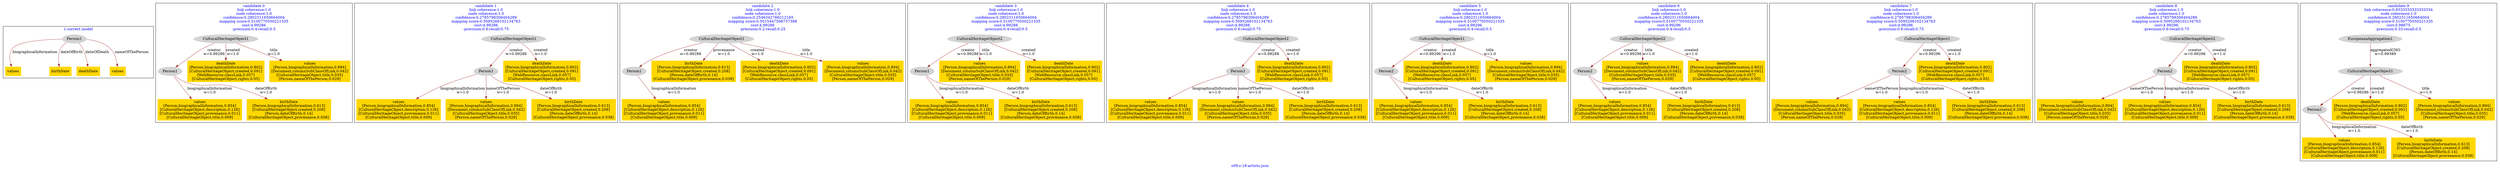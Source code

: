 digraph n0 {
fontcolor="blue"
remincross="true"
label="s09-s-18-artists.json"
subgraph cluster_0 {
label="1-correct model"
n2[style="filled",color="white",fillcolor="lightgray",label="Person1"];
n3[shape="plaintext",style="filled",fillcolor="gold",label="values"];
n4[shape="plaintext",style="filled",fillcolor="gold",label="birthDate"];
n5[shape="plaintext",style="filled",fillcolor="gold",label="deathDate"];
n6[shape="plaintext",style="filled",fillcolor="gold",label="values"];
}
subgraph cluster_1 {
label="candidate 0\nlink coherence:1.0\nnode coherence:1.0\nconfidence:0.2802311650664004\nmapping score:0.5100770550221335\ncost:4.99286\n-precision:0.4-recall:0.5"
n8[style="filled",color="white",fillcolor="lightgray",label="CulturalHeritageObject1"];
n9[style="filled",color="white",fillcolor="lightgray",label="Person1"];
n10[shape="plaintext",style="filled",fillcolor="gold",label="values\n[Person,biographicalInformation,0.854]\n[CulturalHeritageObject,description,0.126]\n[CulturalHeritageObject,provenance,0.011]\n[CulturalHeritageObject,title,0.009]"];
n11[shape="plaintext",style="filled",fillcolor="gold",label="deathDate\n[Person,biographicalInformation,0.802]\n[CulturalHeritageObject,created,0.091]\n[WebResource,classLink,0.057]\n[CulturalHeritageObject,rights,0.05]"];
n12[shape="plaintext",style="filled",fillcolor="gold",label="birthDate\n[Person,biographicalInformation,0.613]\n[CulturalHeritageObject,created,0.208]\n[Person,dateOfBirth,0.14]\n[CulturalHeritageObject,provenance,0.038]"];
n13[shape="plaintext",style="filled",fillcolor="gold",label="values\n[Person,biographicalInformation,0.894]\n[Document,columnSubClassOfLink,0.042]\n[CulturalHeritageObject,title,0.035]\n[Person,nameOfThePerson,0.029]"];
}
subgraph cluster_2 {
label="candidate 1\nlink coherence:1.0\nnode coherence:1.0\nconfidence:0.2785798306404289\nmapping score:0.5095266102134763\ncost:4.99286\n-precision:0.6-recall:0.75"
n15[style="filled",color="white",fillcolor="lightgray",label="CulturalHeritageObject1"];
n16[style="filled",color="white",fillcolor="lightgray",label="Person1"];
n17[shape="plaintext",style="filled",fillcolor="gold",label="values\n[Person,biographicalInformation,0.854]\n[CulturalHeritageObject,description,0.126]\n[CulturalHeritageObject,provenance,0.011]\n[CulturalHeritageObject,title,0.009]"];
n18[shape="plaintext",style="filled",fillcolor="gold",label="deathDate\n[Person,biographicalInformation,0.802]\n[CulturalHeritageObject,created,0.091]\n[WebResource,classLink,0.057]\n[CulturalHeritageObject,rights,0.05]"];
n19[shape="plaintext",style="filled",fillcolor="gold",label="values\n[Person,biographicalInformation,0.894]\n[Document,columnSubClassOfLink,0.042]\n[CulturalHeritageObject,title,0.035]\n[Person,nameOfThePerson,0.029]"];
n20[shape="plaintext",style="filled",fillcolor="gold",label="birthDate\n[Person,biographicalInformation,0.613]\n[CulturalHeritageObject,created,0.208]\n[Person,dateOfBirth,0.14]\n[CulturalHeritageObject,provenance,0.038]"];
}
subgraph cluster_3 {
label="candidate 2\nlink coherence:1.0\nnode coherence:1.0\nconfidence:0.2546342766212165\nmapping score:0.5015447588737388\ncost:4.99286\n-precision:0.2-recall:0.25"
n22[style="filled",color="white",fillcolor="lightgray",label="CulturalHeritageObject1"];
n23[style="filled",color="white",fillcolor="lightgray",label="Person1"];
n24[shape="plaintext",style="filled",fillcolor="gold",label="birthDate\n[Person,biographicalInformation,0.613]\n[CulturalHeritageObject,created,0.208]\n[Person,dateOfBirth,0.14]\n[CulturalHeritageObject,provenance,0.038]"];
n25[shape="plaintext",style="filled",fillcolor="gold",label="values\n[Person,biographicalInformation,0.854]\n[CulturalHeritageObject,description,0.126]\n[CulturalHeritageObject,provenance,0.011]\n[CulturalHeritageObject,title,0.009]"];
n26[shape="plaintext",style="filled",fillcolor="gold",label="deathDate\n[Person,biographicalInformation,0.802]\n[CulturalHeritageObject,created,0.091]\n[WebResource,classLink,0.057]\n[CulturalHeritageObject,rights,0.05]"];
n27[shape="plaintext",style="filled",fillcolor="gold",label="values\n[Person,biographicalInformation,0.894]\n[Document,columnSubClassOfLink,0.042]\n[CulturalHeritageObject,title,0.035]\n[Person,nameOfThePerson,0.029]"];
}
subgraph cluster_4 {
label="candidate 3\nlink coherence:1.0\nnode coherence:1.0\nconfidence:0.2802311650664004\nmapping score:0.5100770550221335\ncost:4.99288\n-precision:0.4-recall:0.5"
n29[style="filled",color="white",fillcolor="lightgray",label="CulturalHeritageObject2"];
n30[style="filled",color="white",fillcolor="lightgray",label="Person1"];
n31[shape="plaintext",style="filled",fillcolor="gold",label="values\n[Person,biographicalInformation,0.854]\n[CulturalHeritageObject,description,0.126]\n[CulturalHeritageObject,provenance,0.011]\n[CulturalHeritageObject,title,0.009]"];
n32[shape="plaintext",style="filled",fillcolor="gold",label="values\n[Person,biographicalInformation,0.894]\n[Document,columnSubClassOfLink,0.042]\n[CulturalHeritageObject,title,0.035]\n[Person,nameOfThePerson,0.029]"];
n33[shape="plaintext",style="filled",fillcolor="gold",label="deathDate\n[Person,biographicalInformation,0.802]\n[CulturalHeritageObject,created,0.091]\n[WebResource,classLink,0.057]\n[CulturalHeritageObject,rights,0.05]"];
n34[shape="plaintext",style="filled",fillcolor="gold",label="birthDate\n[Person,biographicalInformation,0.613]\n[CulturalHeritageObject,created,0.208]\n[Person,dateOfBirth,0.14]\n[CulturalHeritageObject,provenance,0.038]"];
}
subgraph cluster_5 {
label="candidate 4\nlink coherence:1.0\nnode coherence:1.0\nconfidence:0.2785798306404289\nmapping score:0.5095266102134763\ncost:4.99288\n-precision:0.6-recall:0.75"
n36[style="filled",color="white",fillcolor="lightgray",label="CulturalHeritageObject2"];
n37[style="filled",color="white",fillcolor="lightgray",label="Person1"];
n38[shape="plaintext",style="filled",fillcolor="gold",label="values\n[Person,biographicalInformation,0.854]\n[CulturalHeritageObject,description,0.126]\n[CulturalHeritageObject,provenance,0.011]\n[CulturalHeritageObject,title,0.009]"];
n39[shape="plaintext",style="filled",fillcolor="gold",label="deathDate\n[Person,biographicalInformation,0.802]\n[CulturalHeritageObject,created,0.091]\n[WebResource,classLink,0.057]\n[CulturalHeritageObject,rights,0.05]"];
n40[shape="plaintext",style="filled",fillcolor="gold",label="values\n[Person,biographicalInformation,0.894]\n[Document,columnSubClassOfLink,0.042]\n[CulturalHeritageObject,title,0.035]\n[Person,nameOfThePerson,0.029]"];
n41[shape="plaintext",style="filled",fillcolor="gold",label="birthDate\n[Person,biographicalInformation,0.613]\n[CulturalHeritageObject,created,0.208]\n[Person,dateOfBirth,0.14]\n[CulturalHeritageObject,provenance,0.038]"];
}
subgraph cluster_6 {
label="candidate 5\nlink coherence:1.0\nnode coherence:1.0\nconfidence:0.2802311650664004\nmapping score:0.5100770550221335\ncost:4.99296\n-precision:0.4-recall:0.5"
n43[style="filled",color="white",fillcolor="lightgray",label="CulturalHeritageObject1"];
n44[style="filled",color="white",fillcolor="lightgray",label="Person2"];
n45[shape="plaintext",style="filled",fillcolor="gold",label="values\n[Person,biographicalInformation,0.854]\n[CulturalHeritageObject,description,0.126]\n[CulturalHeritageObject,provenance,0.011]\n[CulturalHeritageObject,title,0.009]"];
n46[shape="plaintext",style="filled",fillcolor="gold",label="birthDate\n[Person,biographicalInformation,0.613]\n[CulturalHeritageObject,created,0.208]\n[Person,dateOfBirth,0.14]\n[CulturalHeritageObject,provenance,0.038]"];
n47[shape="plaintext",style="filled",fillcolor="gold",label="deathDate\n[Person,biographicalInformation,0.802]\n[CulturalHeritageObject,created,0.091]\n[WebResource,classLink,0.057]\n[CulturalHeritageObject,rights,0.05]"];
n48[shape="plaintext",style="filled",fillcolor="gold",label="values\n[Person,biographicalInformation,0.894]\n[Document,columnSubClassOfLink,0.042]\n[CulturalHeritageObject,title,0.035]\n[Person,nameOfThePerson,0.029]"];
}
subgraph cluster_7 {
label="candidate 6\nlink coherence:1.0\nnode coherence:1.0\nconfidence:0.2802311650664004\nmapping score:0.5100770550221335\ncost:4.99296\n-precision:0.4-recall:0.5"
n50[style="filled",color="white",fillcolor="lightgray",label="CulturalHeritageObject2"];
n51[style="filled",color="white",fillcolor="lightgray",label="Person2"];
n52[shape="plaintext",style="filled",fillcolor="gold",label="values\n[Person,biographicalInformation,0.854]\n[CulturalHeritageObject,description,0.126]\n[CulturalHeritageObject,provenance,0.011]\n[CulturalHeritageObject,title,0.009]"];
n53[shape="plaintext",style="filled",fillcolor="gold",label="values\n[Person,biographicalInformation,0.894]\n[Document,columnSubClassOfLink,0.042]\n[CulturalHeritageObject,title,0.035]\n[Person,nameOfThePerson,0.029]"];
n54[shape="plaintext",style="filled",fillcolor="gold",label="deathDate\n[Person,biographicalInformation,0.802]\n[CulturalHeritageObject,created,0.091]\n[WebResource,classLink,0.057]\n[CulturalHeritageObject,rights,0.05]"];
n55[shape="plaintext",style="filled",fillcolor="gold",label="birthDate\n[Person,biographicalInformation,0.613]\n[CulturalHeritageObject,created,0.208]\n[Person,dateOfBirth,0.14]\n[CulturalHeritageObject,provenance,0.038]"];
}
subgraph cluster_8 {
label="candidate 7\nlink coherence:1.0\nnode coherence:1.0\nconfidence:0.2785798306404289\nmapping score:0.5095266102134763\ncost:4.99296\n-precision:0.6-recall:0.75"
n57[style="filled",color="white",fillcolor="lightgray",label="CulturalHeritageObject1"];
n58[style="filled",color="white",fillcolor="lightgray",label="Person2"];
n59[shape="plaintext",style="filled",fillcolor="gold",label="values\n[Person,biographicalInformation,0.894]\n[Document,columnSubClassOfLink,0.042]\n[CulturalHeritageObject,title,0.035]\n[Person,nameOfThePerson,0.029]"];
n60[shape="plaintext",style="filled",fillcolor="gold",label="values\n[Person,biographicalInformation,0.854]\n[CulturalHeritageObject,description,0.126]\n[CulturalHeritageObject,provenance,0.011]\n[CulturalHeritageObject,title,0.009]"];
n61[shape="plaintext",style="filled",fillcolor="gold",label="birthDate\n[Person,biographicalInformation,0.613]\n[CulturalHeritageObject,created,0.208]\n[Person,dateOfBirth,0.14]\n[CulturalHeritageObject,provenance,0.038]"];
n62[shape="plaintext",style="filled",fillcolor="gold",label="deathDate\n[Person,biographicalInformation,0.802]\n[CulturalHeritageObject,created,0.091]\n[WebResource,classLink,0.057]\n[CulturalHeritageObject,rights,0.05]"];
}
subgraph cluster_9 {
label="candidate 8\nlink coherence:1.0\nnode coherence:1.0\nconfidence:0.2785798306404289\nmapping score:0.5095266102134763\ncost:4.99296\n-precision:0.6-recall:0.75"
n64[style="filled",color="white",fillcolor="lightgray",label="CulturalHeritageObject2"];
n65[style="filled",color="white",fillcolor="lightgray",label="Person2"];
n66[shape="plaintext",style="filled",fillcolor="gold",label="values\n[Person,biographicalInformation,0.894]\n[Document,columnSubClassOfLink,0.042]\n[CulturalHeritageObject,title,0.035]\n[Person,nameOfThePerson,0.029]"];
n67[shape="plaintext",style="filled",fillcolor="gold",label="values\n[Person,biographicalInformation,0.854]\n[CulturalHeritageObject,description,0.126]\n[CulturalHeritageObject,provenance,0.011]\n[CulturalHeritageObject,title,0.009]"];
n68[shape="plaintext",style="filled",fillcolor="gold",label="deathDate\n[Person,biographicalInformation,0.802]\n[CulturalHeritageObject,created,0.091]\n[WebResource,classLink,0.057]\n[CulturalHeritageObject,rights,0.05]"];
n69[shape="plaintext",style="filled",fillcolor="gold",label="birthDate\n[Person,biographicalInformation,0.613]\n[CulturalHeritageObject,created,0.208]\n[Person,dateOfBirth,0.14]\n[CulturalHeritageObject,provenance,0.038]"];
}
subgraph cluster_10 {
label="candidate 9\nlink coherence:0.8333333333333334\nnode coherence:1.0\nconfidence:0.2802311650664004\nmapping score:0.5100770550221335\ncost:5.98675\n-precision:0.33-recall:0.5"
n71[style="filled",color="white",fillcolor="lightgray",label="CulturalHeritageObject1"];
n72[style="filled",color="white",fillcolor="lightgray",label="Person1"];
n73[style="filled",color="white",fillcolor="lightgray",label="EuropeanaAggregation1"];
n74[shape="plaintext",style="filled",fillcolor="gold",label="values\n[Person,biographicalInformation,0.854]\n[CulturalHeritageObject,description,0.126]\n[CulturalHeritageObject,provenance,0.011]\n[CulturalHeritageObject,title,0.009]"];
n75[shape="plaintext",style="filled",fillcolor="gold",label="deathDate\n[Person,biographicalInformation,0.802]\n[CulturalHeritageObject,created,0.091]\n[WebResource,classLink,0.057]\n[CulturalHeritageObject,rights,0.05]"];
n76[shape="plaintext",style="filled",fillcolor="gold",label="birthDate\n[Person,biographicalInformation,0.613]\n[CulturalHeritageObject,created,0.208]\n[Person,dateOfBirth,0.14]\n[CulturalHeritageObject,provenance,0.038]"];
n77[shape="plaintext",style="filled",fillcolor="gold",label="values\n[Person,biographicalInformation,0.894]\n[Document,columnSubClassOfLink,0.042]\n[CulturalHeritageObject,title,0.035]\n[Person,nameOfThePerson,0.029]"];
}
n2 -> n3[color="brown",fontcolor="black",label="biographicalInformation"]
n2 -> n4[color="brown",fontcolor="black",label="dateOfBirth"]
n2 -> n5[color="brown",fontcolor="black",label="dateOfDeath"]
n2 -> n6[color="brown",fontcolor="black",label="nameOfThePerson"]
n8 -> n9[color="brown",fontcolor="black",label="creator\nw=0.99286"]
n9 -> n10[color="brown",fontcolor="black",label="biographicalInformation\nw=1.0"]
n8 -> n11[color="brown",fontcolor="black",label="created\nw=1.0"]
n9 -> n12[color="brown",fontcolor="black",label="dateOfBirth\nw=1.0"]
n8 -> n13[color="brown",fontcolor="black",label="title\nw=1.0"]
n15 -> n16[color="brown",fontcolor="black",label="creator\nw=0.99286"]
n16 -> n17[color="brown",fontcolor="black",label="biographicalInformation\nw=1.0"]
n15 -> n18[color="brown",fontcolor="black",label="created\nw=1.0"]
n16 -> n19[color="brown",fontcolor="black",label="nameOfThePerson\nw=1.0"]
n16 -> n20[color="brown",fontcolor="black",label="dateOfBirth\nw=1.0"]
n22 -> n23[color="brown",fontcolor="black",label="creator\nw=0.99286"]
n22 -> n24[color="brown",fontcolor="black",label="provenance\nw=1.0"]
n23 -> n25[color="brown",fontcolor="black",label="biographicalInformation\nw=1.0"]
n22 -> n26[color="brown",fontcolor="black",label="created\nw=1.0"]
n22 -> n27[color="brown",fontcolor="black",label="title\nw=1.0"]
n29 -> n30[color="brown",fontcolor="black",label="creator\nw=0.99288"]
n30 -> n31[color="brown",fontcolor="black",label="biographicalInformation\nw=1.0"]
n29 -> n32[color="brown",fontcolor="black",label="title\nw=1.0"]
n29 -> n33[color="brown",fontcolor="black",label="created\nw=1.0"]
n30 -> n34[color="brown",fontcolor="black",label="dateOfBirth\nw=1.0"]
n36 -> n37[color="brown",fontcolor="black",label="creator\nw=0.99288"]
n37 -> n38[color="brown",fontcolor="black",label="biographicalInformation\nw=1.0"]
n36 -> n39[color="brown",fontcolor="black",label="created\nw=1.0"]
n37 -> n40[color="brown",fontcolor="black",label="nameOfThePerson\nw=1.0"]
n37 -> n41[color="brown",fontcolor="black",label="dateOfBirth\nw=1.0"]
n43 -> n44[color="brown",fontcolor="black",label="creator\nw=0.99296"]
n44 -> n45[color="brown",fontcolor="black",label="biographicalInformation\nw=1.0"]
n44 -> n46[color="brown",fontcolor="black",label="dateOfBirth\nw=1.0"]
n43 -> n47[color="brown",fontcolor="black",label="created\nw=1.0"]
n43 -> n48[color="brown",fontcolor="black",label="title\nw=1.0"]
n50 -> n51[color="brown",fontcolor="black",label="creator\nw=0.99296"]
n51 -> n52[color="brown",fontcolor="black",label="biographicalInformation\nw=1.0"]
n50 -> n53[color="brown",fontcolor="black",label="title\nw=1.0"]
n50 -> n54[color="brown",fontcolor="black",label="created\nw=1.0"]
n51 -> n55[color="brown",fontcolor="black",label="dateOfBirth\nw=1.0"]
n57 -> n58[color="brown",fontcolor="black",label="creator\nw=0.99296"]
n58 -> n59[color="brown",fontcolor="black",label="nameOfThePerson\nw=1.0"]
n58 -> n60[color="brown",fontcolor="black",label="biographicalInformation\nw=1.0"]
n58 -> n61[color="brown",fontcolor="black",label="dateOfBirth\nw=1.0"]
n57 -> n62[color="brown",fontcolor="black",label="created\nw=1.0"]
n64 -> n65[color="brown",fontcolor="black",label="creator\nw=0.99296"]
n65 -> n66[color="brown",fontcolor="black",label="nameOfThePerson\nw=1.0"]
n65 -> n67[color="brown",fontcolor="black",label="biographicalInformation\nw=1.0"]
n64 -> n68[color="brown",fontcolor="black",label="created\nw=1.0"]
n65 -> n69[color="brown",fontcolor="black",label="dateOfBirth\nw=1.0"]
n71 -> n72[color="brown",fontcolor="black",label="creator\nw=0.99286"]
n73 -> n71[color="brown",fontcolor="black",label="aggregatedCHO\nw=0.99389"]
n72 -> n74[color="brown",fontcolor="black",label="biographicalInformation\nw=1.0"]
n71 -> n75[color="brown",fontcolor="black",label="created\nw=1.0"]
n72 -> n76[color="brown",fontcolor="black",label="dateOfBirth\nw=1.0"]
n71 -> n77[color="brown",fontcolor="black",label="title\nw=1.0"]
}
